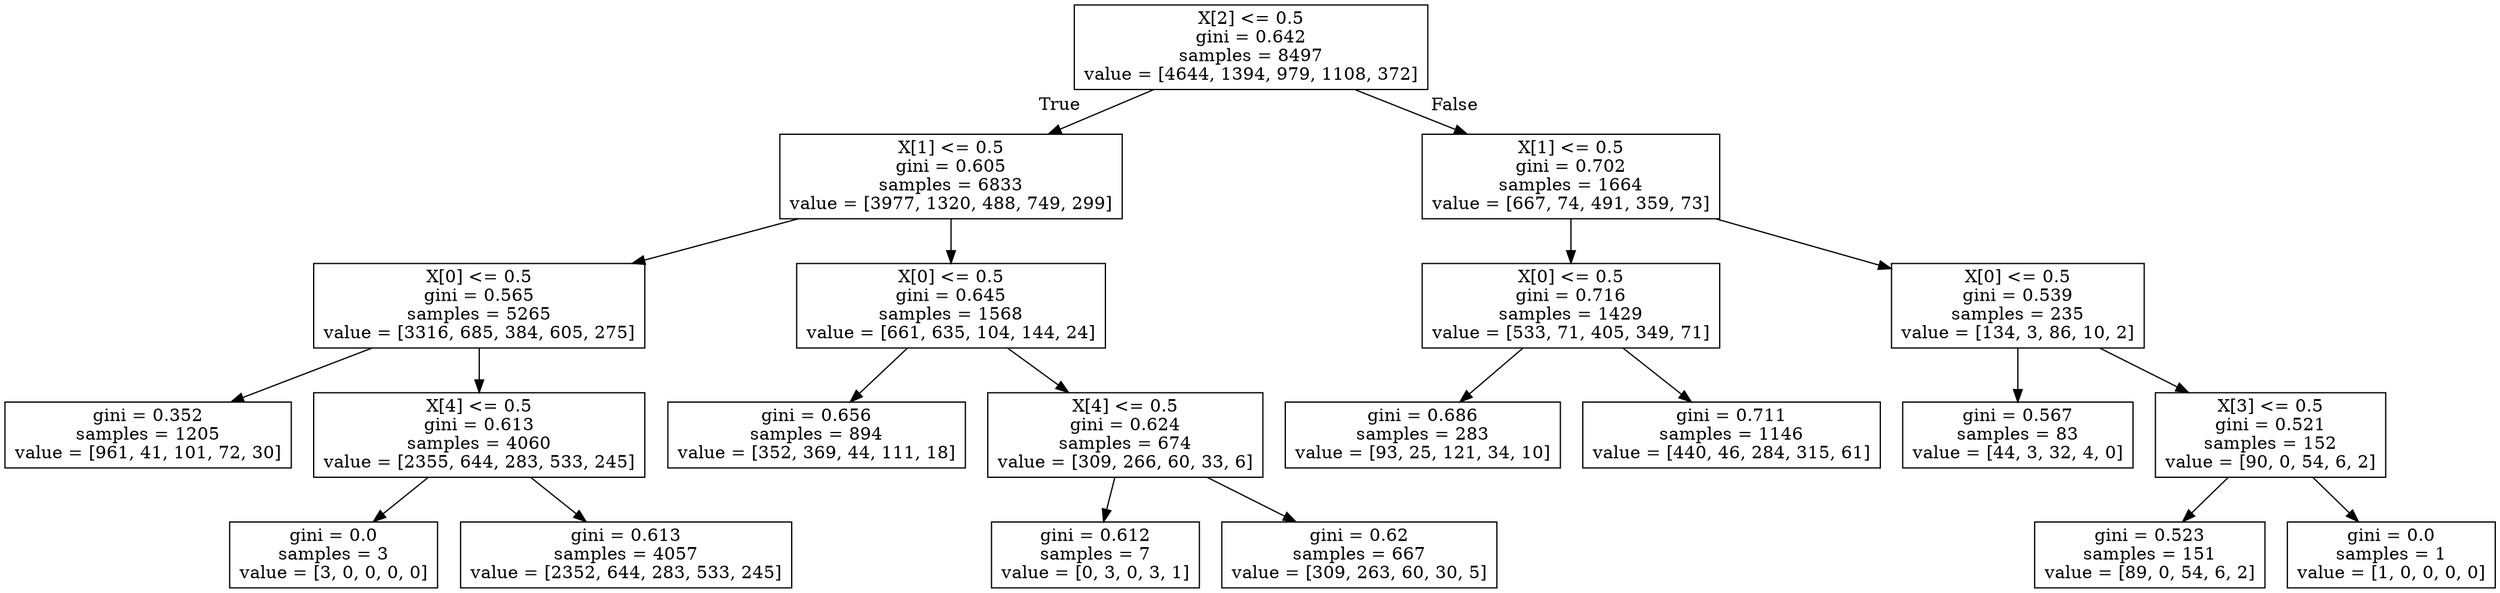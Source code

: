 digraph Tree {
node [shape=box] ;
0 [label="X[2] <= 0.5\ngini = 0.642\nsamples = 8497\nvalue = [4644, 1394, 979, 1108, 372]"] ;
1 [label="X[1] <= 0.5\ngini = 0.605\nsamples = 6833\nvalue = [3977, 1320, 488, 749, 299]"] ;
0 -> 1 [labeldistance=2.5, labelangle=45, headlabel="True"] ;
2 [label="X[0] <= 0.5\ngini = 0.565\nsamples = 5265\nvalue = [3316, 685, 384, 605, 275]"] ;
1 -> 2 ;
3 [label="gini = 0.352\nsamples = 1205\nvalue = [961, 41, 101, 72, 30]"] ;
2 -> 3 ;
4 [label="X[4] <= 0.5\ngini = 0.613\nsamples = 4060\nvalue = [2355, 644, 283, 533, 245]"] ;
2 -> 4 ;
5 [label="gini = 0.0\nsamples = 3\nvalue = [3, 0, 0, 0, 0]"] ;
4 -> 5 ;
6 [label="gini = 0.613\nsamples = 4057\nvalue = [2352, 644, 283, 533, 245]"] ;
4 -> 6 ;
7 [label="X[0] <= 0.5\ngini = 0.645\nsamples = 1568\nvalue = [661, 635, 104, 144, 24]"] ;
1 -> 7 ;
8 [label="gini = 0.656\nsamples = 894\nvalue = [352, 369, 44, 111, 18]"] ;
7 -> 8 ;
9 [label="X[4] <= 0.5\ngini = 0.624\nsamples = 674\nvalue = [309, 266, 60, 33, 6]"] ;
7 -> 9 ;
10 [label="gini = 0.612\nsamples = 7\nvalue = [0, 3, 0, 3, 1]"] ;
9 -> 10 ;
11 [label="gini = 0.62\nsamples = 667\nvalue = [309, 263, 60, 30, 5]"] ;
9 -> 11 ;
12 [label="X[1] <= 0.5\ngini = 0.702\nsamples = 1664\nvalue = [667, 74, 491, 359, 73]"] ;
0 -> 12 [labeldistance=2.5, labelangle=-45, headlabel="False"] ;
13 [label="X[0] <= 0.5\ngini = 0.716\nsamples = 1429\nvalue = [533, 71, 405, 349, 71]"] ;
12 -> 13 ;
14 [label="gini = 0.686\nsamples = 283\nvalue = [93, 25, 121, 34, 10]"] ;
13 -> 14 ;
15 [label="gini = 0.711\nsamples = 1146\nvalue = [440, 46, 284, 315, 61]"] ;
13 -> 15 ;
16 [label="X[0] <= 0.5\ngini = 0.539\nsamples = 235\nvalue = [134, 3, 86, 10, 2]"] ;
12 -> 16 ;
17 [label="gini = 0.567\nsamples = 83\nvalue = [44, 3, 32, 4, 0]"] ;
16 -> 17 ;
18 [label="X[3] <= 0.5\ngini = 0.521\nsamples = 152\nvalue = [90, 0, 54, 6, 2]"] ;
16 -> 18 ;
19 [label="gini = 0.523\nsamples = 151\nvalue = [89, 0, 54, 6, 2]"] ;
18 -> 19 ;
20 [label="gini = 0.0\nsamples = 1\nvalue = [1, 0, 0, 0, 0]"] ;
18 -> 20 ;
}